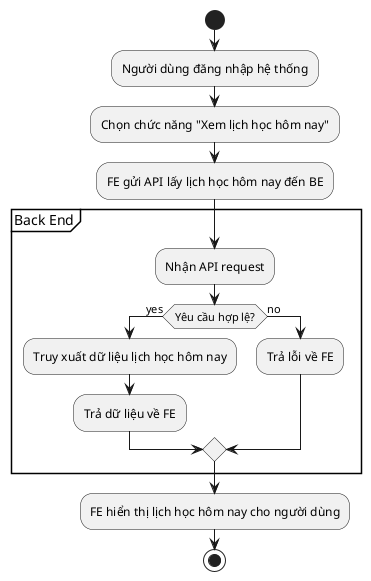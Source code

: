 @startuml
'https://plantuml.com/activity-diagram-beta

start
:Người dùng đăng nhập hệ thống;
:Chọn chức năng "Xem lịch học hôm nay";
:FE gửi API lấy lịch học hôm nay đến BE;

partition "Back End" {
  :Nhận API request;
  if (Yêu cầu hợp lệ?) then (yes)
    :Truy xuất dữ liệu lịch học hôm nay;
    :Trả dữ liệu về FE;
  else (no)
    :Trả lỗi về FE;
  endif
}

:FE hiển thị lịch học hôm nay cho người dùng;
stop

@enduml